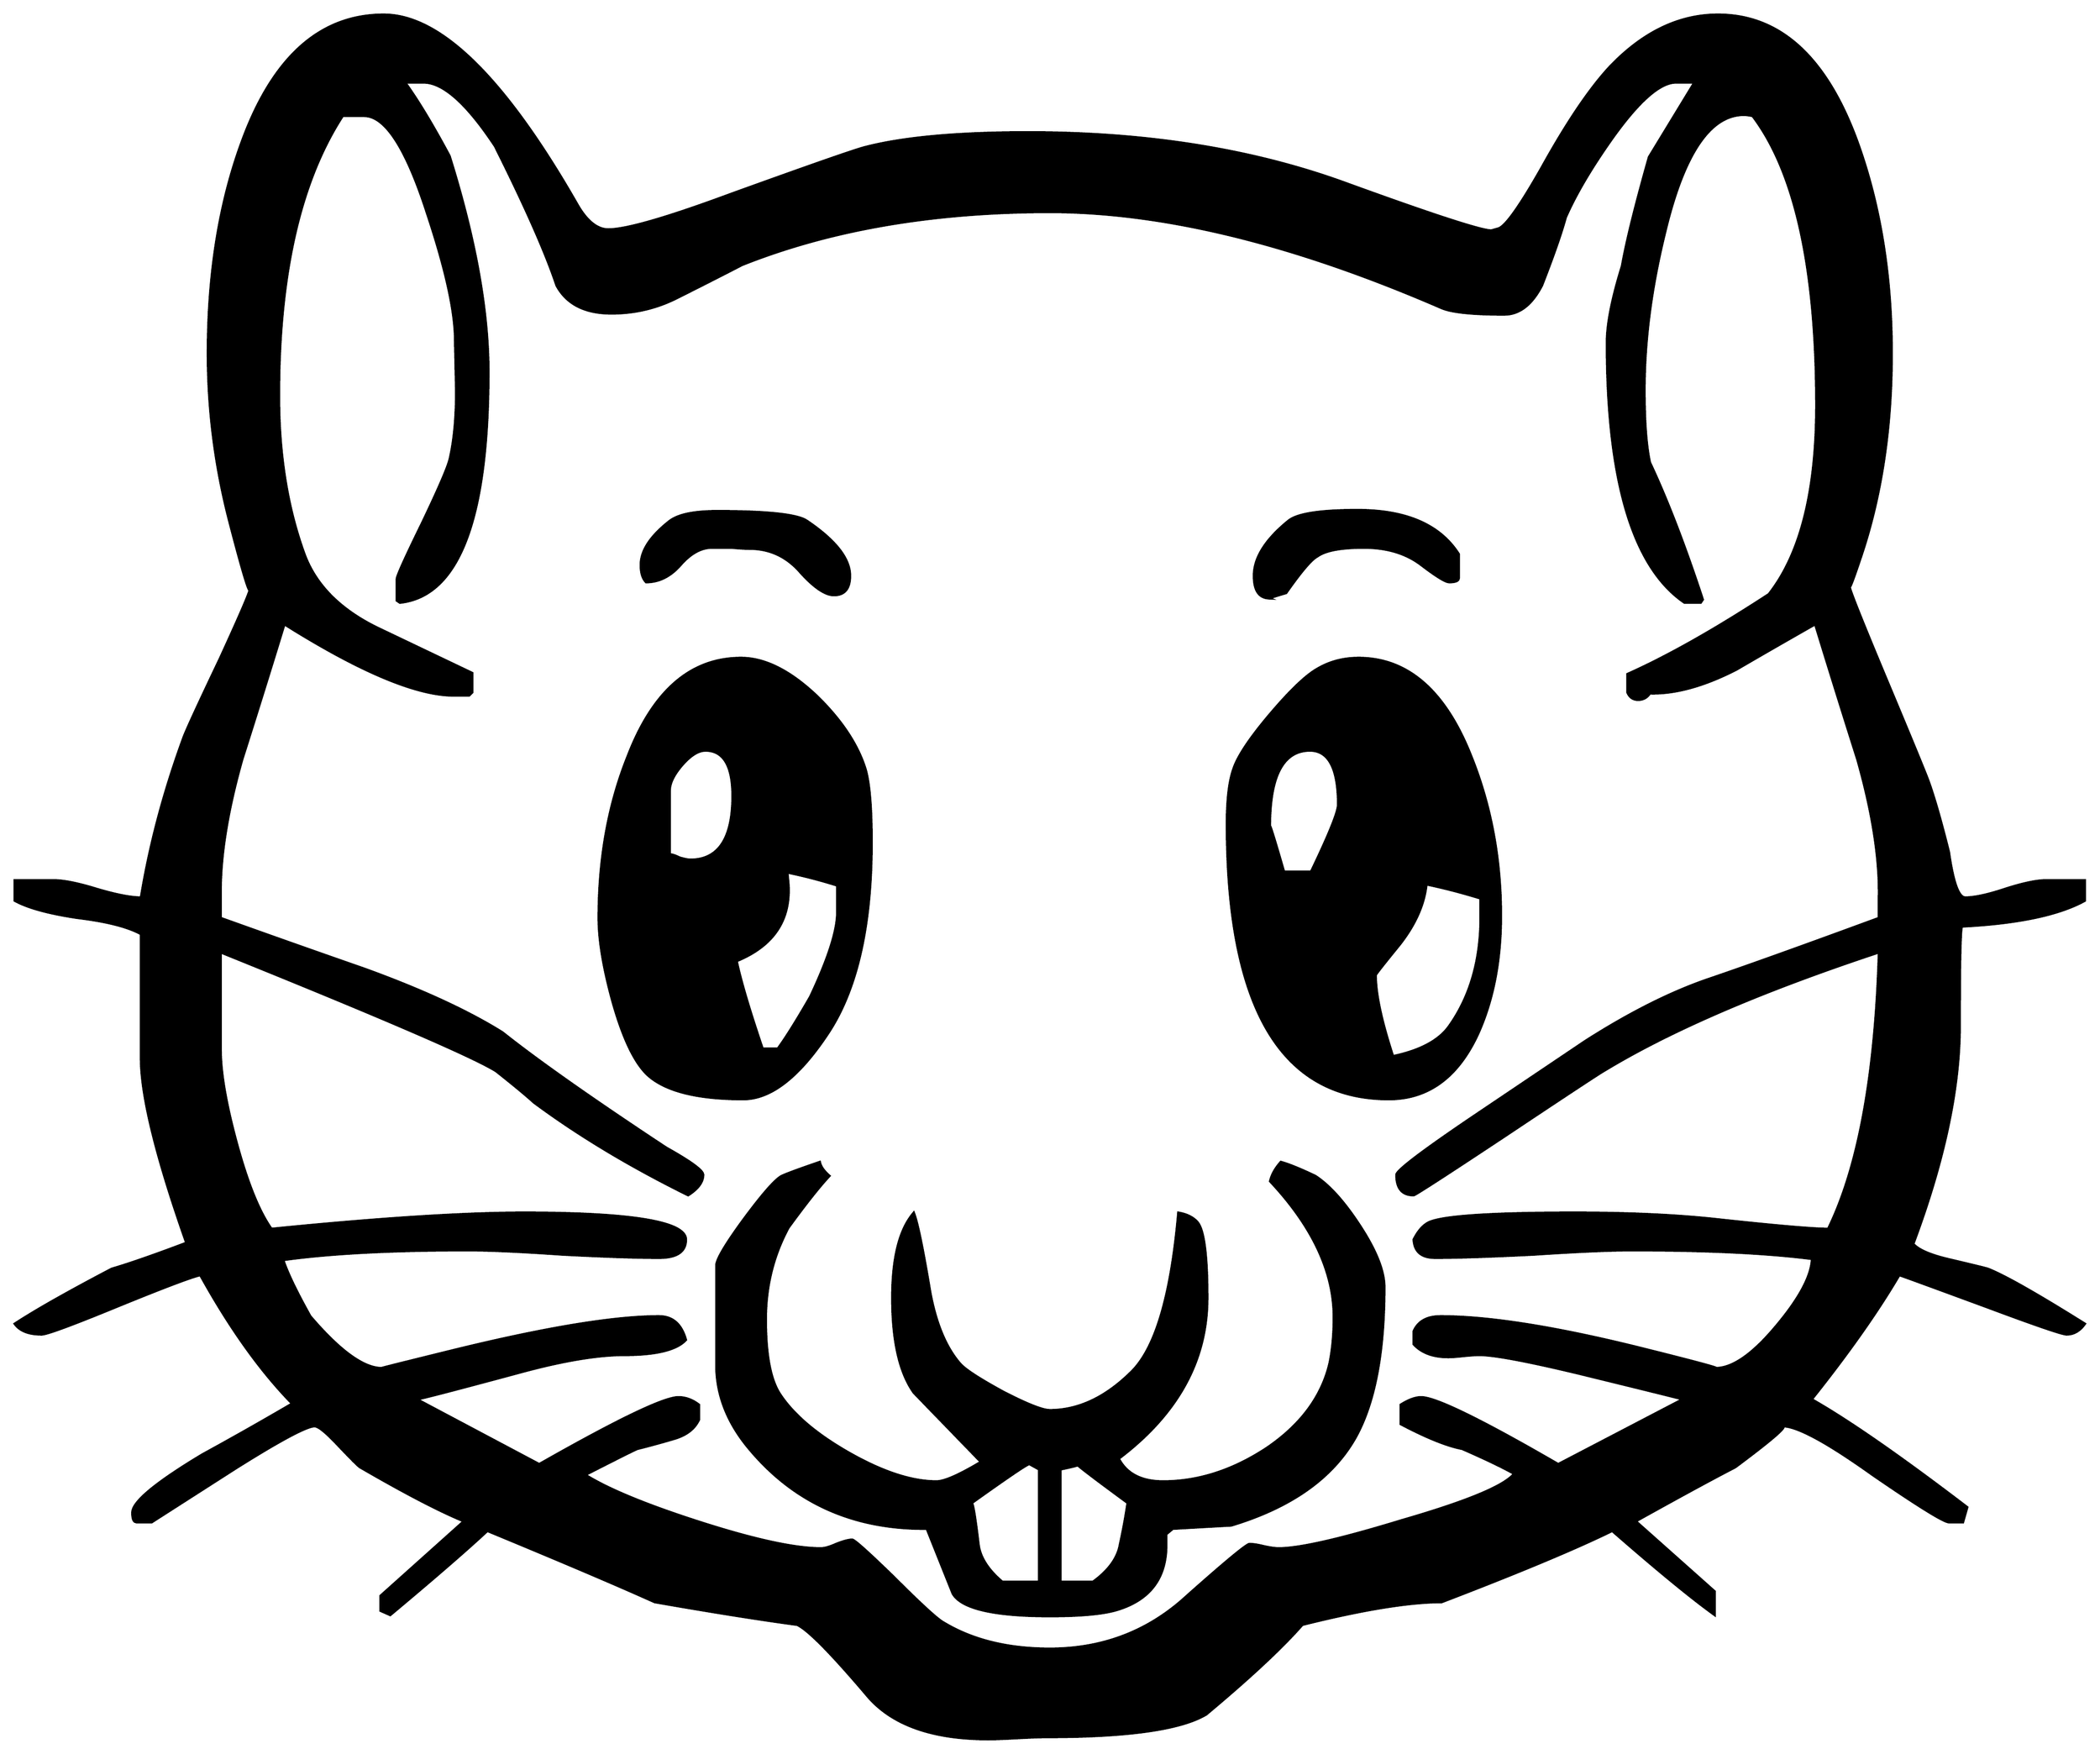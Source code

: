 


\begin{tikzpicture}[y=0.80pt, x=0.80pt, yscale=-1.0, xscale=1.0, inner sep=0pt, outer sep=0pt]
\begin{scope}[shift={(100.0,1701.0)},nonzero rule]
  \path[draw=.,fill=.,line width=1.600pt] (2000.0,-163.0) ..
    controls (1995.333,-156.333) and (1989.667,-153.0) ..
    (1983.0,-153.0) .. controls (1979.0,-153.0) and
    (1954.667,-161.333) .. (1910.0,-178.0) .. controls
    (1859.333,-196.667) and (1832.0,-206.667) .. (1828.0,-208.0) ..
    controls (1808.0,-174.0) and (1781.0,-135.667) ..
    (1747.0,-93.0) .. controls (1781.0,-73.667) and (1829.0,-40.333)
    .. (1891.0,7.0) -- (1887.0,21.0) -- (1874.0,21.0) ..
    controls (1869.333,21.0) and (1845.667,6.333) .. (1803.0,-23.0) ..
    controls (1761.0,-53.0) and (1733.333,-68.0) .. (1720.0,-68.0)
    .. controls (1724.667,-68.0) and (1710.0,-55.333) ..
    (1676.0,-30.0) .. controls (1655.333,-19.333) and (1624.667,-2.667)
    .. (1584.0,20.0) -- (1657.0,85.0) -- (1657.0,107.0) ..
    controls (1635.667,91.667) and (1604.0,65.667) .. (1562.0,29.0) ..
    controls (1528.0,45.667) and (1475.333,67.667) .. (1404.0,95.0) ..
    controls (1374.0,95.0) and (1331.0,102.0) .. (1275.0,116.0)
    .. controls (1256.333,137.333) and (1226.667,165.0) ..
    (1186.0,199.0) .. controls (1162.667,213.0) and (1113.667,220.0)
    .. (1039.0,220.0) .. controls (1033.0,220.0) and
    (1023.667,220.333) .. (1011.0,221.0) .. controls (999.0,221.667)
    and (990.0,222.0) .. (984.0,222.0) .. controls (932.0,222.0)
    and (894.667,208.667) .. (872.0,182.0) .. controls (838.667,142.667)
    and (817.0,120.667) .. (807.0,116.0) .. controls (772.333,111.333)
    and (728.333,104.333) .. (675.0,95.0) .. controls (641.0,79.667)
    and (589.333,57.667) .. (520.0,29.0) .. controls (500.667,47.0)
    and (470.667,73.0) .. (430.0,107.0) -- (421.0,103.0) --
    (421.0,89.0) -- (498.0,20.0) .. controls (475.333,10.667) and
    (443.333,-6.0) .. (402.0,-30.0) .. controls (400.667,-30.667) and
    (393.667,-37.667) .. (381.0,-51.0) .. controls (370.333,-62.333) and
    (363.333,-68.0) .. (360.0,-68.0) .. controls (352.667,-68.0) and
    (328.333,-55.0) .. (287.0,-29.0) .. controls (261.0,-12.333) and
    (235.0,4.333) .. (209.0,21.0) -- (195.0,21.0) .. controls
    (192.333,21.0) and (191.0,18.0) .. (191.0,12.0) .. controls
    (191.0,2.0) and (212.667,-16.0) .. (256.0,-42.0) .. controls
    (284.0,-57.333) and (311.667,-73.0) .. (339.0,-89.0) .. controls
    (309.667,-119.0) and (281.333,-158.667) .. (254.0,-208.0) ..
    controls (245.333,-206.0) and (219.0,-196.0) .. (175.0,-178.0)
    .. controls (134.333,-161.333) and (111.667,-153.0) ..
    (107.0,-153.0) .. controls (95.0,-153.0) and (86.667,-156.333)
    .. (82.0,-163.0) .. controls (101.333,-175.667) and
    (131.333,-192.667) .. (172.0,-214.0) .. controls (188.0,-218.667)
    and (211.0,-226.667) .. (241.0,-238.0) .. controls
    (213.0,-317.333) and (199.0,-374.333) .. (199.0,-409.0) --
    (199.0,-524.0) .. controls (187.0,-530.667) and (167.333,-535.667)
    .. (140.0,-539.0) .. controls (113.333,-543.0) and
    (94.0,-548.333) .. (82.0,-555.0) -- (82.0,-574.0) --
    (118.0,-574.0) .. controls (127.333,-574.0) and (140.667,-571.333)
    .. (158.0,-566.0) .. controls (176.0,-560.667) and
    (189.667,-558.0) .. (199.0,-558.0) .. controls (207.0,-606.667)
    and (220.0,-655.667) .. (238.0,-705.0) .. controls
    (240.0,-711.0) and (251.333,-735.667) .. (272.0,-779.0) ..
    controls (290.667,-819.667) and (300.0,-841.333) .. (300.0,-844.0)
    .. controls (300.0,-836.667) and (293.667,-857.333) ..
    (281.0,-906.0) .. controls (267.667,-957.333) and
    (261.0,-1009.333) .. (261.0,-1062.0) .. controls
    (261.0,-1135.333) and (271.333,-1200.333) .. (292.0,-1257.0) ..
    controls (320.667,-1336.333) and (364.667,-1376.0) ..
    (424.0,-1376.0) .. controls (476.667,-1376.0) and
    (536.667,-1317.0) .. (604.0,-1199.0) .. controls
    (612.667,-1184.333) and (622.0,-1177.0) .. (632.0,-1177.0) ..
    controls (648.667,-1177.0) and (686.667,-1188.0) ..
    (746.0,-1210.0) .. controls (818.0,-1236.0) and
    (859.0,-1250.333) .. (869.0,-1253.0) .. controls
    (904.333,-1262.333) and (955.0,-1267.0) .. (1021.0,-1267.0) ..
    controls (1131.0,-1267.0) and (1229.0,-1251.333) ..
    (1315.0,-1220.0) .. controls (1395.667,-1190.667) and
    (1440.667,-1176.0) .. (1450.0,-1176.0) -- (1457.0,-1178.0) ..
    controls (1463.667,-1180.667) and (1477.0,-1199.667) ..
    (1497.0,-1235.0) .. controls (1520.333,-1277.0) and
    (1541.333,-1308.0) .. (1560.0,-1328.0) .. controls
    (1590.667,-1360.0) and (1624.0,-1376.0) .. (1660.0,-1376.0) ..
    controls (1718.0,-1376.0) and (1761.333,-1336.0) ..
    (1790.0,-1256.0) .. controls (1810.667,-1198.0) and
    (1821.0,-1133.333) .. (1821.0,-1062.0) .. controls
    (1821.0,-993.333) and (1811.667,-931.0) .. (1793.0,-875.0) ..
    controls (1785.667,-853.0) and (1782.0,-843.333) ..
    (1782.0,-846.0) .. controls (1782.0,-843.333) and
    (1793.0,-815.667) .. (1815.0,-763.0) .. controls
    (1839.0,-705.667) and (1852.333,-673.333) .. (1855.0,-666.0) ..
    controls (1860.333,-651.333) and (1866.667,-629.333) ..
    (1874.0,-600.0) .. controls (1878.0,-572.0) and
    (1883.0,-558.0) .. (1889.0,-558.0) .. controls
    (1897.667,-558.0) and (1910.0,-560.667) .. (1926.0,-566.0) ..
    controls (1942.667,-571.333) and (1955.333,-574.0) ..
    (1964.0,-574.0) -- (2000.0,-574.0) -- (2000.0,-555.0) ..
    controls (1976.0,-541.667) and (1938.0,-533.667) ..
    (1886.0,-531.0) .. controls (1884.667,-528.333) and
    (1884.0,-497.667) .. (1884.0,-439.0) .. controls
    (1884.0,-381.0) and (1869.667,-313.667) .. (1841.0,-237.0) ..
    controls (1845.667,-231.667) and (1856.333,-227.0) ..
    (1873.0,-223.0) .. controls (1895.667,-217.667) and
    (1908.0,-214.667) .. (1910.0,-214.0) .. controls
    (1925.333,-208.0) and (1955.333,-191.0) .. (2000.0,-163.0) --
    cycle(1809.0,-507.0) .. controls (1700.333,-471.0) and
    (1615.333,-434.333) .. (1554.0,-397.0) .. controls
    (1549.333,-394.333) and (1518.0,-373.667) .. (1460.0,-335.0) ..
    controls (1406.667,-299.667) and (1379.333,-282.0) ..
    (1378.0,-282.0) .. controls (1367.333,-282.0) and
    (1362.0,-288.333) .. (1362.0,-301.0) .. controls
    (1362.0,-305.0) and (1385.667,-323.0) .. (1433.0,-355.0) ..
    controls (1467.667,-378.333) and (1502.333,-401.667) ..
    (1537.0,-425.0) .. controls (1577.667,-451.0) and
    (1615.333,-470.0) .. (1650.0,-482.0) .. controls
    (1685.333,-494.0) and (1738.333,-513.0) .. (1809.0,-539.0) --
    (1809.0,-558.0) .. controls (1809.667,-594.0) and
    (1803.0,-636.667) .. (1789.0,-686.0) .. controls
    (1775.667,-728.0) and (1762.667,-769.667) .. (1750.0,-811.0) ..
    controls (1725.333,-797.0) and (1701.0,-783.0) ..
    (1677.0,-769.0) .. controls (1647.0,-753.667) and
    (1620.333,-746.333) .. (1597.0,-747.0) .. controls
    (1594.333,-743.0) and (1590.667,-741.0) .. (1586.0,-741.0) ..
    controls (1581.333,-741.0) and (1578.0,-743.333) ..
    (1576.0,-748.0) -- (1576.0,-765.0) .. controls
    (1613.333,-781.667) and (1657.0,-806.333) .. (1707.0,-839.0) ..
    controls (1736.333,-876.333) and (1751.0,-934.667) ..
    (1751.0,-1014.0) .. controls (1751.0,-1140.667) and
    (1731.333,-1230.0) .. (1692.0,-1282.0) .. controls
    (1688.667,-1282.667) and (1686.0,-1283.0) .. (1684.0,-1283.0) ..
    controls (1652.667,-1283.0) and (1628.333,-1246.667) ..
    (1611.0,-1174.0) .. controls (1598.333,-1122.667) and
    (1592.0,-1074.0) .. (1592.0,-1028.0) .. controls
    (1592.0,-998.667) and (1593.667,-976.333) .. (1597.0,-961.0) ..
    controls (1613.0,-927.0) and (1629.333,-884.667) ..
    (1646.0,-834.0) -- (1644.0,-831.0) -- (1629.0,-831.0) ..
    controls (1581.0,-863.667) and (1557.0,-944.0) ..
    (1557.0,-1072.0) .. controls (1557.0,-1089.333) and
    (1561.667,-1113.0) .. (1571.0,-1143.0) .. controls
    (1575.0,-1165.667) and (1583.333,-1199.333) .. (1596.0,-1244.0) ..
    controls (1605.333,-1259.333) and (1619.333,-1282.333) ..
    (1638.0,-1313.0) -- (1621.0,-1313.0) .. controls
    (1606.333,-1313.0) and (1586.667,-1295.667) .. (1562.0,-1261.0) ..
    controls (1542.667,-1233.667) and (1528.333,-1209.333) ..
    (1519.0,-1188.0) .. controls (1515.0,-1173.333) and
    (1507.667,-1152.333) .. (1497.0,-1125.0) .. controls
    (1487.667,-1107.0) and (1476.0,-1098.0) .. (1462.0,-1098.0) ..
    controls (1432.667,-1098.0) and (1413.333,-1100.0) ..
    (1404.0,-1104.0) .. controls (1267.333,-1163.333) and
    (1146.333,-1193.0) .. (1041.0,-1193.0) .. controls
    (933.0,-1193.0) and (838.0,-1176.667) .. (756.0,-1144.0) ..
    controls (736.667,-1134.0) and (717.0,-1124.0) ..
    (697.0,-1114.0) .. controls (677.667,-1104.0) and
    (657.0,-1099.0) .. (635.0,-1099.0) .. controls
    (610.333,-1099.0) and (593.333,-1107.667) .. (584.0,-1125.0) ..
    controls (574.0,-1155.0) and (555.0,-1198.0) ..
    (527.0,-1254.0) .. controls (501.0,-1293.333) and
    (479.0,-1313.0) .. (461.0,-1313.0) -- (444.0,-1313.0) ..
    controls (456.0,-1296.333) and (469.667,-1273.667) ..
    (485.0,-1245.0) .. controls (509.0,-1168.333) and
    (521.0,-1101.667) .. (521.0,-1045.0) .. controls
    (521.0,-908.333) and (493.667,-837.0) .. (439.0,-831.0) --
    (436.0,-833.0) -- (436.0,-853.0) .. controls (436.0,-855.667)
    and (443.667,-872.667) .. (459.0,-904.0) .. controls
    (474.333,-936.0) and (483.0,-956.0) .. (485.0,-964.0) ..
    controls (489.0,-981.333) and (491.0,-1002.333) ..
    (491.0,-1027.0) -- (490.0,-1074.0) .. controls
    (490.0,-1100.667) and (481.333,-1140.0) .. (464.0,-1192.0) ..
    controls (444.667,-1252.0) and (425.333,-1282.0) ..
    (406.0,-1282.0) -- (386.0,-1282.0) .. controls
    (346.667,-1221.333) and (327.0,-1135.0) .. (327.0,-1023.0) ..
    controls (327.0,-967.667) and (335.0,-918.333) .. (351.0,-875.0)
    .. controls (361.667,-847.0) and (384.0,-824.667) ..
    (418.0,-808.0) .. controls (447.333,-794.0) and (476.667,-780.0)
    .. (506.0,-766.0) -- (506.0,-748.0) -- (503.0,-745.0) --
    (489.0,-745.0) .. controls (454.333,-745.0) and (402.0,-767.0)
    .. (332.0,-811.0) .. controls (319.333,-769.667) and
    (306.333,-728.0) .. (293.0,-686.0) .. controls (279.0,-636.667)
    and (272.333,-594.0) .. (273.0,-558.0) -- (273.0,-539.0) ..
    controls (317.667,-523.0) and (362.0,-507.333) .. (406.0,-492.0)
    .. controls (459.333,-472.667) and (502.0,-453.0) ..
    (534.0,-433.0) .. controls (566.667,-407.0) and (617.333,-371.333)
    .. (686.0,-326.0) .. controls (708.667,-313.333) and
    (720.0,-305.0) .. (720.0,-301.0) .. controls (720.0,-294.333)
    and (715.333,-288.0) .. (706.0,-282.0) .. controls
    (652.0,-308.667) and (604.333,-337.333) .. (563.0,-368.0) ..
    controls (555.667,-374.667) and (544.0,-384.333) .. (528.0,-397.0)
    .. controls (506.667,-410.333) and (421.667,-447.0) ..
    (273.0,-507.0) -- (273.0,-417.0) .. controls (273.0,-395.667)
    and (278.0,-366.667) .. (288.0,-330.0) .. controls
    (298.0,-293.333) and (308.667,-267.0) .. (320.0,-251.0) ..
    controls (420.0,-261.0) and (498.0,-266.0) .. (554.0,-266.0)
    .. controls (654.0,-266.0) and (704.0,-257.667) ..
    (704.0,-241.0) .. controls (704.0,-229.667) and (695.667,-224.0)
    .. (679.0,-224.0) .. controls (659.0,-224.0) and
    (629.333,-225.0) .. (590.0,-227.0) .. controls (551.333,-229.667)
    and (522.0,-231.0) .. (502.0,-231.0) .. controls
    (430.667,-231.0) and (373.667,-228.0) .. (331.0,-222.0) ..
    controls (335.0,-210.0) and (343.333,-192.667) .. (356.0,-170.0)
    .. controls (383.333,-138.0) and (405.333,-122.0) ..
    (422.0,-122.0) .. controls (421.333,-122.0) and (442.667,-127.333)
    .. (486.0,-138.0) .. controls (572.667,-159.333) and
    (637.0,-170.0) .. (679.0,-170.0) .. controls (691.667,-170.0)
    and (700.0,-162.667) .. (704.0,-148.0) .. controls
    (695.333,-138.667) and (676.333,-134.0) .. (647.0,-134.0) ..
    controls (622.333,-134.0) and (590.333,-128.667) .. (551.0,-118.0)
    .. controls (491.667,-102.0) and (459.667,-93.667) ..
    (455.0,-93.0) -- (568.0,-33.0) .. controls (640.667,-74.333) and
    (683.667,-95.0) .. (697.0,-95.0) .. controls (703.667,-95.0) and
    (710.0,-92.667) .. (716.0,-88.0) -- (716.0,-74.0) .. controls
    (712.0,-65.333) and (704.0,-59.333) .. (692.0,-56.0) .. controls
    (680.667,-52.667) and (669.667,-49.667) .. (659.0,-47.0) .. controls
    (657.0,-46.333) and (641.0,-38.333) .. (611.0,-23.0) .. controls
    (632.333,-9.667) and (668.0,5.0) .. (718.0,21.0) .. controls
    (768.0,37.0) and (805.0,45.0) .. (829.0,45.0) .. controls
    (832.333,45.0) and (837.0,43.667) .. (843.0,41.0) .. controls
    (849.667,38.333) and (854.667,37.0) .. (858.0,37.0) .. controls
    (860.0,37.0) and (873.0,48.667) .. (897.0,72.0) .. controls
    (922.333,97.333) and (937.667,111.333) .. (943.0,114.0) .. controls
    (969.667,130.0) and (1002.333,138.0) .. (1041.0,138.0) ..
    controls (1090.333,138.0) and (1132.667,121.667) .. (1168.0,89.0)
    .. controls (1204.0,57.0) and (1223.333,41.0) .. (1226.0,41.0)
    .. controls (1229.333,41.0) and (1233.667,41.667) .. (1239.0,43.0)
    .. controls (1245.0,44.333) and (1249.667,45.0) .. (1253.0,45.0)
    .. controls (1272.333,45.0) and (1310.333,36.333) .. (1367.0,19.0)
    .. controls (1427.0,1.667) and (1461.667,-12.667) ..
    (1471.0,-24.0) .. controls (1460.333,-30.0) and (1444.333,-37.667)
    .. (1423.0,-47.0) .. controls (1409.0,-49.667) and
    (1390.0,-57.333) .. (1366.0,-70.0) -- (1366.0,-88.0) ..
    controls (1373.333,-92.667) and (1379.667,-95.0) .. (1385.0,-95.0)
    .. controls (1398.333,-95.0) and (1440.667,-74.333) ..
    (1512.0,-33.0) -- (1627.0,-93.0) .. controls (1625.0,-93.667)
    and (1592.667,-101.667) .. (1530.0,-117.0) .. controls
    (1482.667,-128.333) and (1452.333,-134.0) .. (1439.0,-134.0) ..
    controls (1435.667,-134.0) and (1430.667,-133.667) ..
    (1424.0,-133.0) .. controls (1418.0,-132.333) and
    (1413.333,-132.0) .. (1410.0,-132.0) .. controls
    (1396.0,-132.0) and (1385.333,-136.0) .. (1378.0,-144.0) --
    (1378.0,-156.0) .. controls (1382.0,-165.333) and
    (1390.333,-170.0) .. (1403.0,-170.0) .. controls
    (1448.333,-170.0) and (1511.0,-160.0) .. (1591.0,-140.0) ..
    controls (1639.0,-128.0) and (1661.333,-122.0) ..
    (1658.0,-122.0) .. controls (1673.333,-122.0) and
    (1691.667,-134.667) .. (1713.0,-160.0) .. controls
    (1735.0,-186.0) and (1746.333,-207.0) .. (1747.0,-223.0) ..
    controls (1705.667,-228.333) and (1650.0,-231.0) ..
    (1580.0,-231.0) .. controls (1560.0,-231.0) and
    (1529.667,-229.667) .. (1489.0,-227.0) .. controls
    (1448.333,-225.0) and (1418.0,-224.0) .. (1398.0,-224.0) ..
    controls (1385.333,-224.0) and (1378.667,-229.667) ..
    (1378.0,-241.0) .. controls (1382.0,-249.0) and
    (1386.667,-254.333) .. (1392.0,-257.0) .. controls
    (1404.667,-263.0) and (1449.667,-266.0) .. (1527.0,-266.0) ..
    controls (1577.667,-266.0) and (1621.333,-264.0) ..
    (1658.0,-260.0) .. controls (1713.333,-254.0) and
    (1748.0,-251.0) .. (1762.0,-251.0) .. controls
    (1790.0,-308.333) and (1805.667,-393.667) .. (1809.0,-507.0) --
    cycle(1420.0,-854.0) .. controls (1420.0,-851.333) and
    (1417.0,-850.0) .. (1411.0,-850.0) .. controls
    (1407.667,-850.0) and (1399.0,-855.333) .. (1385.0,-866.0) ..
    controls (1371.0,-876.667) and (1353.333,-882.0) ..
    (1332.0,-882.0) .. controls (1310.667,-882.0) and
    (1296.333,-879.333) .. (1289.0,-874.0) .. controls
    (1283.667,-871.333) and (1274.0,-860.0) .. (1260.0,-840.0) ..
    controls (1248.667,-836.667) and (1243.667,-835.0) ..
    (1245.0,-835.0) .. controls (1235.0,-835.0) and
    (1230.0,-842.0) .. (1230.0,-856.0) .. controls
    (1230.0,-872.667) and (1240.667,-889.667) .. (1262.0,-907.0) ..
    controls (1270.0,-913.667) and (1291.333,-917.0) ..
    (1326.0,-917.0) .. controls (1371.333,-917.0) and
    (1402.667,-903.333) .. (1420.0,-876.0) -- (1420.0,-854.0) --
    cycle(1459.0,-541.0) .. controls (1459.0,-499.667) and
    (1452.0,-463.333) .. (1438.0,-432.0) .. controls
    (1419.333,-391.333) and (1391.667,-371.0) .. (1355.0,-371.0) ..
    controls (1255.0,-371.0) and (1205.0,-456.0) ..
    (1205.0,-626.0) .. controls (1205.0,-648.667) and
    (1207.0,-665.667) .. (1211.0,-677.0) .. controls
    (1215.0,-689.0) and (1226.333,-706.0) .. (1245.0,-728.0) ..
    controls (1263.667,-750.0) and (1278.333,-764.0) ..
    (1289.0,-770.0) .. controls (1300.333,-776.667) and
    (1313.0,-780.0) .. (1327.0,-780.0) .. controls
    (1372.333,-780.0) and (1407.0,-750.0) .. (1431.0,-690.0) ..
    controls (1449.667,-644.0) and (1459.0,-594.333) ..
    (1459.0,-541.0) -- cycle(856.0,-856.0) .. controls
    (856.0,-844.0) and (851.0,-838.0) .. (841.0,-838.0) ..
    controls (833.0,-838.0) and (822.667,-845.0) .. (810.0,-859.0)
    .. controls (797.333,-873.667) and (781.667,-881.0) ..
    (763.0,-881.0) .. controls (759.0,-881.0) and (753.333,-881.333)
    .. (746.0,-882.0) .. controls (738.0,-882.0) and
    (732.0,-882.0) .. (728.0,-882.0) .. controls (718.0,-882.0)
    and (708.333,-876.667) .. (699.0,-866.0) .. controls
    (689.667,-855.333) and (679.0,-850.0) .. (667.0,-850.0) ..
    controls (663.667,-853.333) and (662.0,-858.667) .. (662.0,-866.0)
    .. controls (662.0,-879.333) and (671.0,-893.0) ..
    (689.0,-907.0) .. controls (697.0,-913.0) and (711.667,-916.0)
    .. (733.0,-916.0) .. controls (779.667,-916.0) and
    (807.333,-913.0) .. (816.0,-907.0) .. controls (842.667,-889.0)
    and (856.0,-872.0) .. (856.0,-856.0) -- cycle(876.0,-609.0)
    .. controls (876.0,-531.0) and (862.333,-471.667) ..
    (835.0,-431.0) .. controls (808.333,-391.0) and (782.333,-371.0)
    .. (757.0,-371.0) .. controls (715.667,-371.0) and
    (686.667,-378.0) .. (670.0,-392.0) .. controls (657.333,-402.667)
    and (646.0,-425.667) .. (636.0,-461.0) .. controls
    (627.333,-492.333) and (623.0,-518.333) .. (623.0,-539.0) ..
    controls (623.0,-594.333) and (632.0,-644.333) .. (650.0,-689.0)
    .. controls (673.333,-749.667) and (708.333,-780.0) ..
    (755.0,-780.0) .. controls (777.0,-780.0) and (800.333,-768.333)
    .. (825.0,-745.0) .. controls (847.667,-723.0) and
    (862.667,-700.667) .. (870.0,-678.0) .. controls (874.0,-665.333)
    and (876.0,-642.333) .. (876.0,-609.0) -- cycle(1351.0,-197.0)
    .. controls (1351.0,-135.667) and (1342.0,-89.0) ..
    (1324.0,-57.0) .. controls (1302.667,-19.667) and (1264.333,7.333)
    .. (1209.0,24.0) .. controls (1196.333,24.667) and (1178.333,25.667)
    .. (1155.0,27.0) -- (1149.0,32.0) .. controls (1149.0,32.0)
    and (1149.0,35.333) .. (1149.0,42.0) .. controls (1149.0,72.667)
    and (1134.0,92.667) .. (1104.0,102.0) .. controls
    (1091.333,106.0) and (1070.333,108.0) .. (1041.0,108.0) ..
    controls (989.0,108.0) and (959.0,101.0) .. (951.0,87.0) ..
    controls (943.0,67.0) and (935.0,47.0) .. (927.0,27.0) ..
    controls (857.667,27.667) and (802.0,2.0) .. (760.0,-50.0) ..
    controls (741.333,-73.333) and (732.0,-98.333) .. (732.0,-125.0)
    -- (732.0,-217.0) .. controls (732.0,-222.333) and
    (740.0,-236.0) .. (756.0,-258.0) .. controls (772.667,-280.667)
    and (784.333,-294.333) .. (791.0,-299.0) .. controls
    (792.333,-300.333) and (804.667,-305.0) .. (828.0,-313.0) ..
    controls (828.667,-309.0) and (831.667,-304.667) .. (837.0,-300.0)
    .. controls (827.667,-290.0) and (815.0,-274.0) ..
    (799.0,-252.0) .. controls (785.0,-226.0) and (778.0,-197.667)
    .. (778.0,-167.0) .. controls (778.0,-134.333) and
    (782.333,-111.333) .. (791.0,-98.0) .. controls (803.667,-78.667)
    and (825.333,-60.333) .. (856.0,-43.0) .. controls (886.667,-25.667)
    and (913.333,-17.0) .. (936.0,-17.0) .. controls (943.333,-17.0)
    and (957.0,-23.0) .. (977.0,-35.0) .. controls (956.333,-56.333)
    and (935.667,-77.667) .. (915.0,-99.0) .. controls
    (901.667,-117.667) and (895.0,-147.0) .. (895.0,-187.0) ..
    controls (895.0,-224.333) and (901.667,-250.667) .. (915.0,-266.0)
    .. controls (918.333,-258.0) and (923.333,-234.0) ..
    (930.0,-194.0) .. controls (935.333,-164.0) and (944.667,-141.333)
    .. (958.0,-126.0) .. controls (962.667,-120.667) and
    (976.0,-112.0) .. (998.0,-100.0) .. controls (1020.0,-88.667)
    and (1034.333,-83.0) .. (1041.0,-83.0) .. controls
    (1067.667,-83.0) and (1093.0,-95.0) .. (1117.0,-119.0) ..
    controls (1139.0,-141.0) and (1153.333,-190.0) ..
    (1160.0,-266.0) .. controls (1168.0,-264.667) and
    (1174.0,-261.667) .. (1178.0,-257.0) .. controls
    (1184.0,-249.667) and (1187.0,-226.333) .. (1187.0,-187.0) ..
    controls (1187.0,-129.0) and (1159.667,-79.333) ..
    (1105.0,-38.0) .. controls (1112.333,-24.0) and (1126.0,-17.0)
    .. (1146.0,-17.0) .. controls (1178.667,-17.0) and
    (1210.667,-27.333) .. (1242.0,-48.0) .. controls (1273.333,-69.333)
    and (1292.667,-95.333) .. (1300.0,-126.0) .. controls
    (1302.667,-138.667) and (1304.0,-153.0) .. (1304.0,-169.0) ..
    controls (1304.0,-211.0) and (1284.333,-253.0) ..
    (1245.0,-295.0) .. controls (1246.333,-301.0) and
    (1249.667,-307.0) .. (1255.0,-313.0) .. controls
    (1262.333,-311.0) and (1273.0,-306.667) .. (1287.0,-300.0) ..
    controls (1300.333,-291.333) and (1314.333,-275.667) ..
    (1329.0,-253.0) .. controls (1343.667,-230.333) and
    (1351.0,-211.667) .. (1351.0,-197.0) -- cycle(1308.0,-644.0)
    .. controls (1308.0,-677.333) and (1299.333,-694.0) ..
    (1282.0,-694.0) .. controls (1257.333,-694.0) and
    (1245.0,-670.667) .. (1245.0,-624.0) .. controls
    (1245.0,-626.0) and (1249.333,-612.0) .. (1258.0,-582.0) --
    (1283.0,-582.0) .. controls (1299.667,-616.667) and
    (1308.0,-637.333) .. (1308.0,-644.0) -- cycle(1440.0,-540.0)
    -- (1440.0,-557.0) .. controls (1422.667,-562.333) and
    (1406.0,-566.667) .. (1390.0,-570.0) .. controls
    (1388.0,-551.333) and (1379.667,-532.667) .. (1365.0,-514.0) ..
    controls (1350.333,-496.0) and (1343.0,-486.667) ..
    (1343.0,-486.0) .. controls (1343.0,-468.667) and
    (1348.333,-443.667) .. (1359.0,-411.0) .. controls
    (1384.333,-416.333) and (1401.667,-425.667) .. (1411.0,-439.0) ..
    controls (1430.333,-466.333) and (1440.0,-500.0) ..
    (1440.0,-540.0) -- cycle(747.0,-652.0) .. controls
    (747.0,-680.0) and (738.667,-694.0) .. (722.0,-694.0) ..
    controls (715.333,-694.0) and (708.0,-689.333) .. (700.0,-680.0)
    .. controls (692.667,-671.333) and (689.0,-663.667) ..
    (689.0,-657.0) -- (689.0,-598.0) .. controls (691.0,-598.0)
    and (694.0,-597.0) .. (698.0,-595.0) .. controls
    (702.667,-593.667) and (706.0,-593.0) .. (708.0,-593.0) ..
    controls (734.0,-593.0) and (747.0,-612.667) .. (747.0,-652.0)
    -- cycle(844.0,-544.0) -- (844.0,-569.0) .. controls
    (829.333,-573.667) and (814.0,-577.667) .. (798.0,-581.0) --
    (799.0,-570.0) .. controls (801.0,-536.667) and (785.0,-513.0)
    .. (751.0,-499.0) .. controls (755.0,-480.333) and
    (763.0,-453.333) .. (775.0,-418.0) -- (789.0,-418.0) ..
    controls (796.333,-428.0) and (806.333,-444.0) .. (819.0,-466.0)
    .. controls (835.667,-501.333) and (844.0,-527.333) ..
    (844.0,-544.0) -- cycle(1113.0,3.0) .. controls
    (1080.333,-21.0) and (1064.667,-33.0) .. (1066.0,-33.0) ..
    controls (1072.0,-33.0) and (1067.0,-31.333) .. (1051.0,-28.0)
    -- (1051.0,76.0) -- (1081.0,76.0) .. controls (1095.667,65.333)
    and (1104.0,53.667) .. (1106.0,41.0) .. controls (1108.667,29.0)
    and (1111.0,16.333) .. (1113.0,3.0) -- cycle(1031.0,76.0) --
    (1031.0,-28.0) -- (1022.0,-33.0) .. controls (1019.333,-32.333)
    and (1001.667,-20.333) .. (969.0,3.0) .. controls (970.333,5.667)
    and (972.333,18.333) .. (975.0,41.0) .. controls (976.333,53.0)
    and (983.667,64.667) .. (997.0,76.0) -- (1031.0,76.0) -- cycle;
\end{scope}

\end{tikzpicture}

